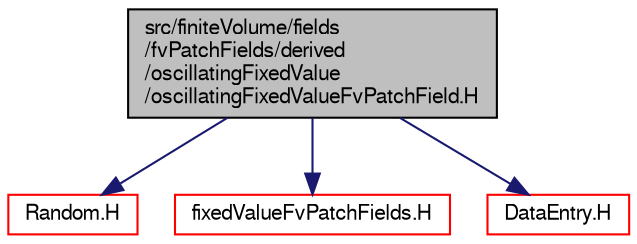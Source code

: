 digraph "src/finiteVolume/fields/fvPatchFields/derived/oscillatingFixedValue/oscillatingFixedValueFvPatchField.H"
{
  bgcolor="transparent";
  edge [fontname="FreeSans",fontsize="10",labelfontname="FreeSans",labelfontsize="10"];
  node [fontname="FreeSans",fontsize="10",shape=record];
  Node0 [label="src/finiteVolume/fields\l/fvPatchFields/derived\l/oscillatingFixedValue\l/oscillatingFixedValueFvPatchField.H",height=0.2,width=0.4,color="black", fillcolor="grey75", style="filled", fontcolor="black"];
  Node0 -> Node1 [color="midnightblue",fontsize="10",style="solid",fontname="FreeSans"];
  Node1 [label="Random.H",height=0.2,width=0.4,color="red",URL="$a12464.html"];
  Node0 -> Node56 [color="midnightblue",fontsize="10",style="solid",fontname="FreeSans"];
  Node56 [label="fixedValueFvPatchFields.H",height=0.2,width=0.4,color="red",URL="$a01484.html"];
  Node0 -> Node190 [color="midnightblue",fontsize="10",style="solid",fontname="FreeSans"];
  Node190 [label="DataEntry.H",height=0.2,width=0.4,color="red",URL="$a12242.html"];
}
